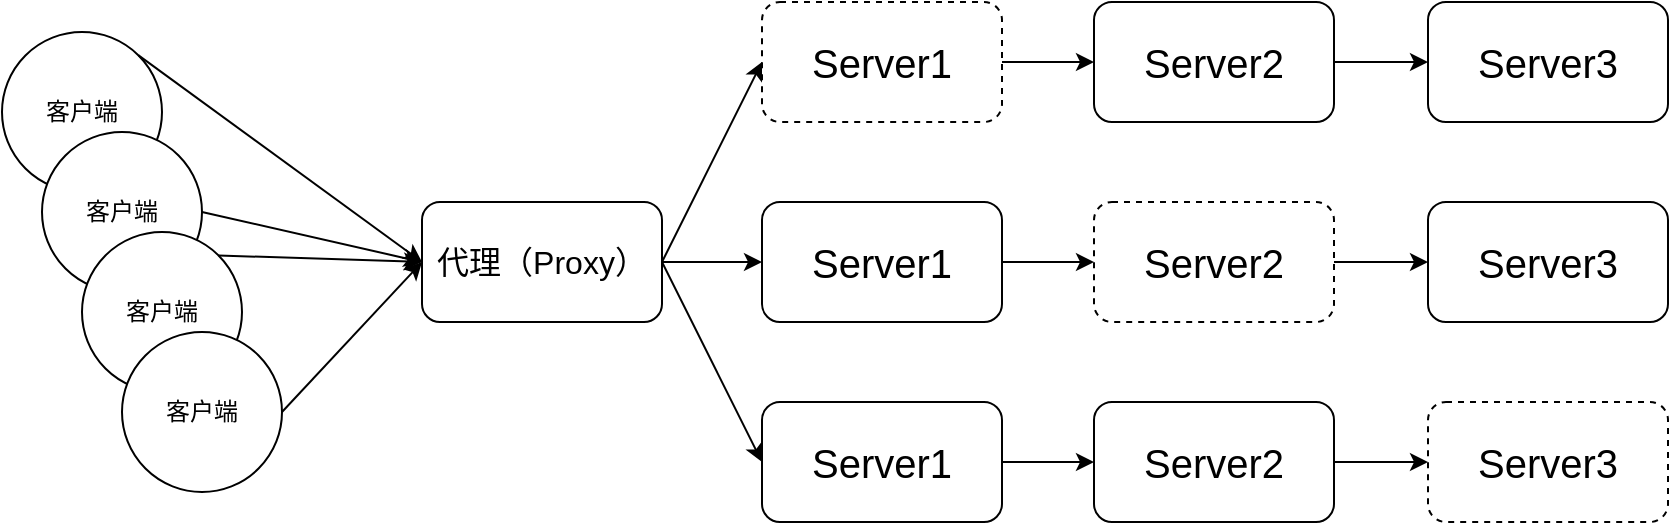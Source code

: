 <mxfile version="20.6.0" type="github">
  <diagram id="6-wLS9VwleB4gkdJZ0DF" name="Page-1">
    <mxGraphModel dx="1781" dy="508" grid="1" gridSize="10" guides="1" tooltips="1" connect="1" arrows="1" fold="1" page="1" pageScale="1" pageWidth="850" pageHeight="1100" math="0" shadow="0">
      <root>
        <mxCell id="0" />
        <mxCell id="1" parent="0" />
        <mxCell id="VRnhvOpmk08x-vrfU3Za-1" value="代理（Proxy）" style="rounded=1;whiteSpace=wrap;html=1;fontSize=16;" parent="1" vertex="1">
          <mxGeometry x="160" y="190" width="120" height="60" as="geometry" />
        </mxCell>
        <mxCell id="VRnhvOpmk08x-vrfU3Za-2" value="Server1" style="rounded=1;whiteSpace=wrap;html=1;fontSize=20;" parent="1" vertex="1">
          <mxGeometry x="330" y="190" width="120" height="60" as="geometry" />
        </mxCell>
        <mxCell id="VRnhvOpmk08x-vrfU3Za-3" value="&lt;font style=&quot;font-size: 20px;&quot;&gt;Server1&lt;/font&gt;" style="rounded=1;whiteSpace=wrap;html=1;fillStyle=auto;gradientColor=none;gradientDirection=west;strokeColor=default;sketch=0;glass=0;shadow=0;fillColor=#FFFFFF;dashed=1;" parent="1" vertex="1">
          <mxGeometry x="330" y="90" width="120" height="60" as="geometry" />
        </mxCell>
        <mxCell id="VRnhvOpmk08x-vrfU3Za-4" value="Server1" style="rounded=1;whiteSpace=wrap;html=1;fontSize=20;" parent="1" vertex="1">
          <mxGeometry x="330" y="290" width="120" height="60" as="geometry" />
        </mxCell>
        <mxCell id="VRnhvOpmk08x-vrfU3Za-5" value="Server2" style="rounded=1;whiteSpace=wrap;html=1;fontSize=20;fillStyle=auto;fillColor=#FFFFFF;dashed=1;" parent="1" vertex="1">
          <mxGeometry x="496" y="190" width="120" height="60" as="geometry" />
        </mxCell>
        <mxCell id="VRnhvOpmk08x-vrfU3Za-6" value="&lt;font style=&quot;font-size: 20px;&quot;&gt;Server2&lt;/font&gt;" style="rounded=1;whiteSpace=wrap;html=1;" parent="1" vertex="1">
          <mxGeometry x="496" y="90" width="120" height="60" as="geometry" />
        </mxCell>
        <mxCell id="VRnhvOpmk08x-vrfU3Za-7" value="Server2" style="rounded=1;whiteSpace=wrap;html=1;fontSize=20;" parent="1" vertex="1">
          <mxGeometry x="496" y="290" width="120" height="60" as="geometry" />
        </mxCell>
        <mxCell id="VRnhvOpmk08x-vrfU3Za-8" value="Server3" style="rounded=1;whiteSpace=wrap;html=1;fontSize=20;" parent="1" vertex="1">
          <mxGeometry x="663" y="190" width="120" height="60" as="geometry" />
        </mxCell>
        <mxCell id="VRnhvOpmk08x-vrfU3Za-9" value="Server3" style="rounded=1;whiteSpace=wrap;html=1;fontSize=20;" parent="1" vertex="1">
          <mxGeometry x="663" y="90" width="120" height="60" as="geometry" />
        </mxCell>
        <mxCell id="VRnhvOpmk08x-vrfU3Za-10" value="Server3" style="rounded=1;whiteSpace=wrap;html=1;fontSize=20;fillStyle=auto;fillColor=#FFFFFF;dashed=1;" parent="1" vertex="1">
          <mxGeometry x="663" y="290" width="120" height="60" as="geometry" />
        </mxCell>
        <mxCell id="VRnhvOpmk08x-vrfU3Za-11" value="客户端" style="ellipse;whiteSpace=wrap;html=1;aspect=fixed;" parent="1" vertex="1">
          <mxGeometry x="-50" y="105" width="80" height="80" as="geometry" />
        </mxCell>
        <mxCell id="VRnhvOpmk08x-vrfU3Za-12" value="客户端" style="ellipse;whiteSpace=wrap;html=1;aspect=fixed;" parent="1" vertex="1">
          <mxGeometry x="-30" y="155" width="80" height="80" as="geometry" />
        </mxCell>
        <mxCell id="VRnhvOpmk08x-vrfU3Za-13" value="客户端" style="ellipse;whiteSpace=wrap;html=1;aspect=fixed;" parent="1" vertex="1">
          <mxGeometry x="-10" y="205" width="80" height="80" as="geometry" />
        </mxCell>
        <mxCell id="VRnhvOpmk08x-vrfU3Za-14" value="客户端" style="ellipse;whiteSpace=wrap;html=1;aspect=fixed;" parent="1" vertex="1">
          <mxGeometry x="10" y="255" width="80" height="80" as="geometry" />
        </mxCell>
        <mxCell id="VRnhvOpmk08x-vrfU3Za-17" value="" style="endArrow=classic;html=1;rounded=0;exitX=1;exitY=0;exitDx=0;exitDy=0;entryX=0;entryY=0.5;entryDx=0;entryDy=0;" parent="1" source="VRnhvOpmk08x-vrfU3Za-11" target="VRnhvOpmk08x-vrfU3Za-1" edge="1">
          <mxGeometry width="50" height="50" relative="1" as="geometry">
            <mxPoint x="400" y="320" as="sourcePoint" />
            <mxPoint x="450" y="270" as="targetPoint" />
          </mxGeometry>
        </mxCell>
        <mxCell id="VRnhvOpmk08x-vrfU3Za-18" value="" style="endArrow=classic;html=1;rounded=0;exitX=1;exitY=0.5;exitDx=0;exitDy=0;entryX=0;entryY=0.5;entryDx=0;entryDy=0;" parent="1" source="VRnhvOpmk08x-vrfU3Za-12" target="VRnhvOpmk08x-vrfU3Za-1" edge="1">
          <mxGeometry width="50" height="50" relative="1" as="geometry">
            <mxPoint x="400" y="320" as="sourcePoint" />
            <mxPoint x="450" y="270" as="targetPoint" />
          </mxGeometry>
        </mxCell>
        <mxCell id="VRnhvOpmk08x-vrfU3Za-19" value="" style="endArrow=classic;html=1;rounded=0;exitX=1;exitY=0.5;exitDx=0;exitDy=0;entryX=0;entryY=0.5;entryDx=0;entryDy=0;" parent="1" source="VRnhvOpmk08x-vrfU3Za-14" target="VRnhvOpmk08x-vrfU3Za-1" edge="1">
          <mxGeometry width="50" height="50" relative="1" as="geometry">
            <mxPoint x="400" y="320" as="sourcePoint" />
            <mxPoint x="450" y="270" as="targetPoint" />
          </mxGeometry>
        </mxCell>
        <mxCell id="VRnhvOpmk08x-vrfU3Za-20" value="" style="endArrow=classic;html=1;rounded=0;entryX=0;entryY=0.5;entryDx=0;entryDy=0;exitX=1;exitY=0;exitDx=0;exitDy=0;" parent="1" source="VRnhvOpmk08x-vrfU3Za-13" target="VRnhvOpmk08x-vrfU3Za-1" edge="1">
          <mxGeometry width="50" height="50" relative="1" as="geometry">
            <mxPoint x="400" y="320" as="sourcePoint" />
            <mxPoint x="450" y="270" as="targetPoint" />
          </mxGeometry>
        </mxCell>
        <mxCell id="VRnhvOpmk08x-vrfU3Za-21" value="" style="endArrow=classic;html=1;rounded=0;entryX=0;entryY=0.5;entryDx=0;entryDy=0;exitX=1;exitY=0.5;exitDx=0;exitDy=0;" parent="1" source="VRnhvOpmk08x-vrfU3Za-1" target="VRnhvOpmk08x-vrfU3Za-3" edge="1">
          <mxGeometry width="50" height="50" relative="1" as="geometry">
            <mxPoint x="400" y="320" as="sourcePoint" />
            <mxPoint x="450" y="270" as="targetPoint" />
          </mxGeometry>
        </mxCell>
        <mxCell id="VRnhvOpmk08x-vrfU3Za-22" value="" style="endArrow=classic;html=1;rounded=0;entryX=0;entryY=0.5;entryDx=0;entryDy=0;fontSize=20;" parent="1" source="VRnhvOpmk08x-vrfU3Za-5" target="VRnhvOpmk08x-vrfU3Za-8" edge="1">
          <mxGeometry width="50" height="50" relative="1" as="geometry">
            <mxPoint x="400" y="320" as="sourcePoint" />
            <mxPoint x="450" y="270" as="targetPoint" />
          </mxGeometry>
        </mxCell>
        <mxCell id="VRnhvOpmk08x-vrfU3Za-23" value="" style="endArrow=classic;html=1;rounded=0;entryX=0;entryY=0.5;entryDx=0;entryDy=0;exitX=1;exitY=0.5;exitDx=0;exitDy=0;" parent="1" source="VRnhvOpmk08x-vrfU3Za-6" target="VRnhvOpmk08x-vrfU3Za-9" edge="1">
          <mxGeometry width="50" height="50" relative="1" as="geometry">
            <mxPoint x="400" y="320" as="sourcePoint" />
            <mxPoint x="450" y="270" as="targetPoint" />
          </mxGeometry>
        </mxCell>
        <mxCell id="VRnhvOpmk08x-vrfU3Za-24" value="" style="endArrow=classic;html=1;rounded=0;entryX=0;entryY=0.5;entryDx=0;entryDy=0;exitX=1;exitY=0.5;exitDx=0;exitDy=0;" parent="1" source="VRnhvOpmk08x-vrfU3Za-3" target="VRnhvOpmk08x-vrfU3Za-6" edge="1">
          <mxGeometry width="50" height="50" relative="1" as="geometry">
            <mxPoint x="400" y="320" as="sourcePoint" />
            <mxPoint x="450" y="270" as="targetPoint" />
          </mxGeometry>
        </mxCell>
        <mxCell id="VRnhvOpmk08x-vrfU3Za-25" value="" style="endArrow=classic;html=1;rounded=0;entryX=0;entryY=0.5;entryDx=0;entryDy=0;exitX=1;exitY=0.5;exitDx=0;exitDy=0;fontSize=20;" parent="1" source="VRnhvOpmk08x-vrfU3Za-4" target="VRnhvOpmk08x-vrfU3Za-7" edge="1">
          <mxGeometry width="50" height="50" relative="1" as="geometry">
            <mxPoint x="400" y="320" as="sourcePoint" />
            <mxPoint x="450" y="270" as="targetPoint" />
          </mxGeometry>
        </mxCell>
        <mxCell id="VRnhvOpmk08x-vrfU3Za-26" value="" style="endArrow=classic;html=1;rounded=0;entryX=0;entryY=0.5;entryDx=0;entryDy=0;exitX=1;exitY=0.5;exitDx=0;exitDy=0;fontSize=20;" parent="1" source="VRnhvOpmk08x-vrfU3Za-2" target="VRnhvOpmk08x-vrfU3Za-5" edge="1">
          <mxGeometry width="50" height="50" relative="1" as="geometry">
            <mxPoint x="400" y="320" as="sourcePoint" />
            <mxPoint x="450" y="270" as="targetPoint" />
          </mxGeometry>
        </mxCell>
        <mxCell id="VRnhvOpmk08x-vrfU3Za-27" value="" style="endArrow=classic;html=1;rounded=0;entryX=0;entryY=0.5;entryDx=0;entryDy=0;exitX=1;exitY=0.5;exitDx=0;exitDy=0;" parent="1" source="VRnhvOpmk08x-vrfU3Za-1" target="VRnhvOpmk08x-vrfU3Za-4" edge="1">
          <mxGeometry width="50" height="50" relative="1" as="geometry">
            <mxPoint x="400" y="320" as="sourcePoint" />
            <mxPoint x="450" y="270" as="targetPoint" />
          </mxGeometry>
        </mxCell>
        <mxCell id="VRnhvOpmk08x-vrfU3Za-28" value="" style="endArrow=classic;html=1;rounded=0;entryX=0;entryY=0.5;entryDx=0;entryDy=0;exitX=1;exitY=0.5;exitDx=0;exitDy=0;" parent="1" source="VRnhvOpmk08x-vrfU3Za-1" target="VRnhvOpmk08x-vrfU3Za-2" edge="1">
          <mxGeometry width="50" height="50" relative="1" as="geometry">
            <mxPoint x="400" y="320" as="sourcePoint" />
            <mxPoint x="450" y="270" as="targetPoint" />
          </mxGeometry>
        </mxCell>
        <mxCell id="VRnhvOpmk08x-vrfU3Za-29" value="" style="endArrow=classic;html=1;rounded=0;entryX=0;entryY=0.5;entryDx=0;entryDy=0;exitX=1;exitY=0.5;exitDx=0;exitDy=0;fontSize=20;" parent="1" source="VRnhvOpmk08x-vrfU3Za-7" target="VRnhvOpmk08x-vrfU3Za-10" edge="1">
          <mxGeometry width="50" height="50" relative="1" as="geometry">
            <mxPoint x="510" y="470" as="sourcePoint" />
            <mxPoint x="450" y="270" as="targetPoint" />
          </mxGeometry>
        </mxCell>
      </root>
    </mxGraphModel>
  </diagram>
</mxfile>
